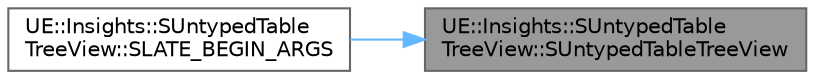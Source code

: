 digraph "UE::Insights::SUntypedTableTreeView::SUntypedTableTreeView"
{
 // INTERACTIVE_SVG=YES
 // LATEX_PDF_SIZE
  bgcolor="transparent";
  edge [fontname=Helvetica,fontsize=10,labelfontname=Helvetica,labelfontsize=10];
  node [fontname=Helvetica,fontsize=10,shape=box,height=0.2,width=0.4];
  rankdir="RL";
  Node1 [id="Node000001",label="UE::Insights::SUntypedTable\lTreeView::SUntypedTableTreeView",height=0.2,width=0.4,color="gray40", fillcolor="grey60", style="filled", fontcolor="black",tooltip=" "];
  Node1 -> Node2 [id="edge1_Node000001_Node000002",dir="back",color="steelblue1",style="solid",tooltip=" "];
  Node2 [id="Node000002",label="UE::Insights::SUntypedTable\lTreeView::SLATE_BEGIN_ARGS",height=0.2,width=0.4,color="grey40", fillcolor="white", style="filled",URL="$d6/d47/classUE_1_1Insights_1_1SUntypedTableTreeView.html#aa7a207069503ce235a980c23e67af1c4",tooltip=" "];
}
